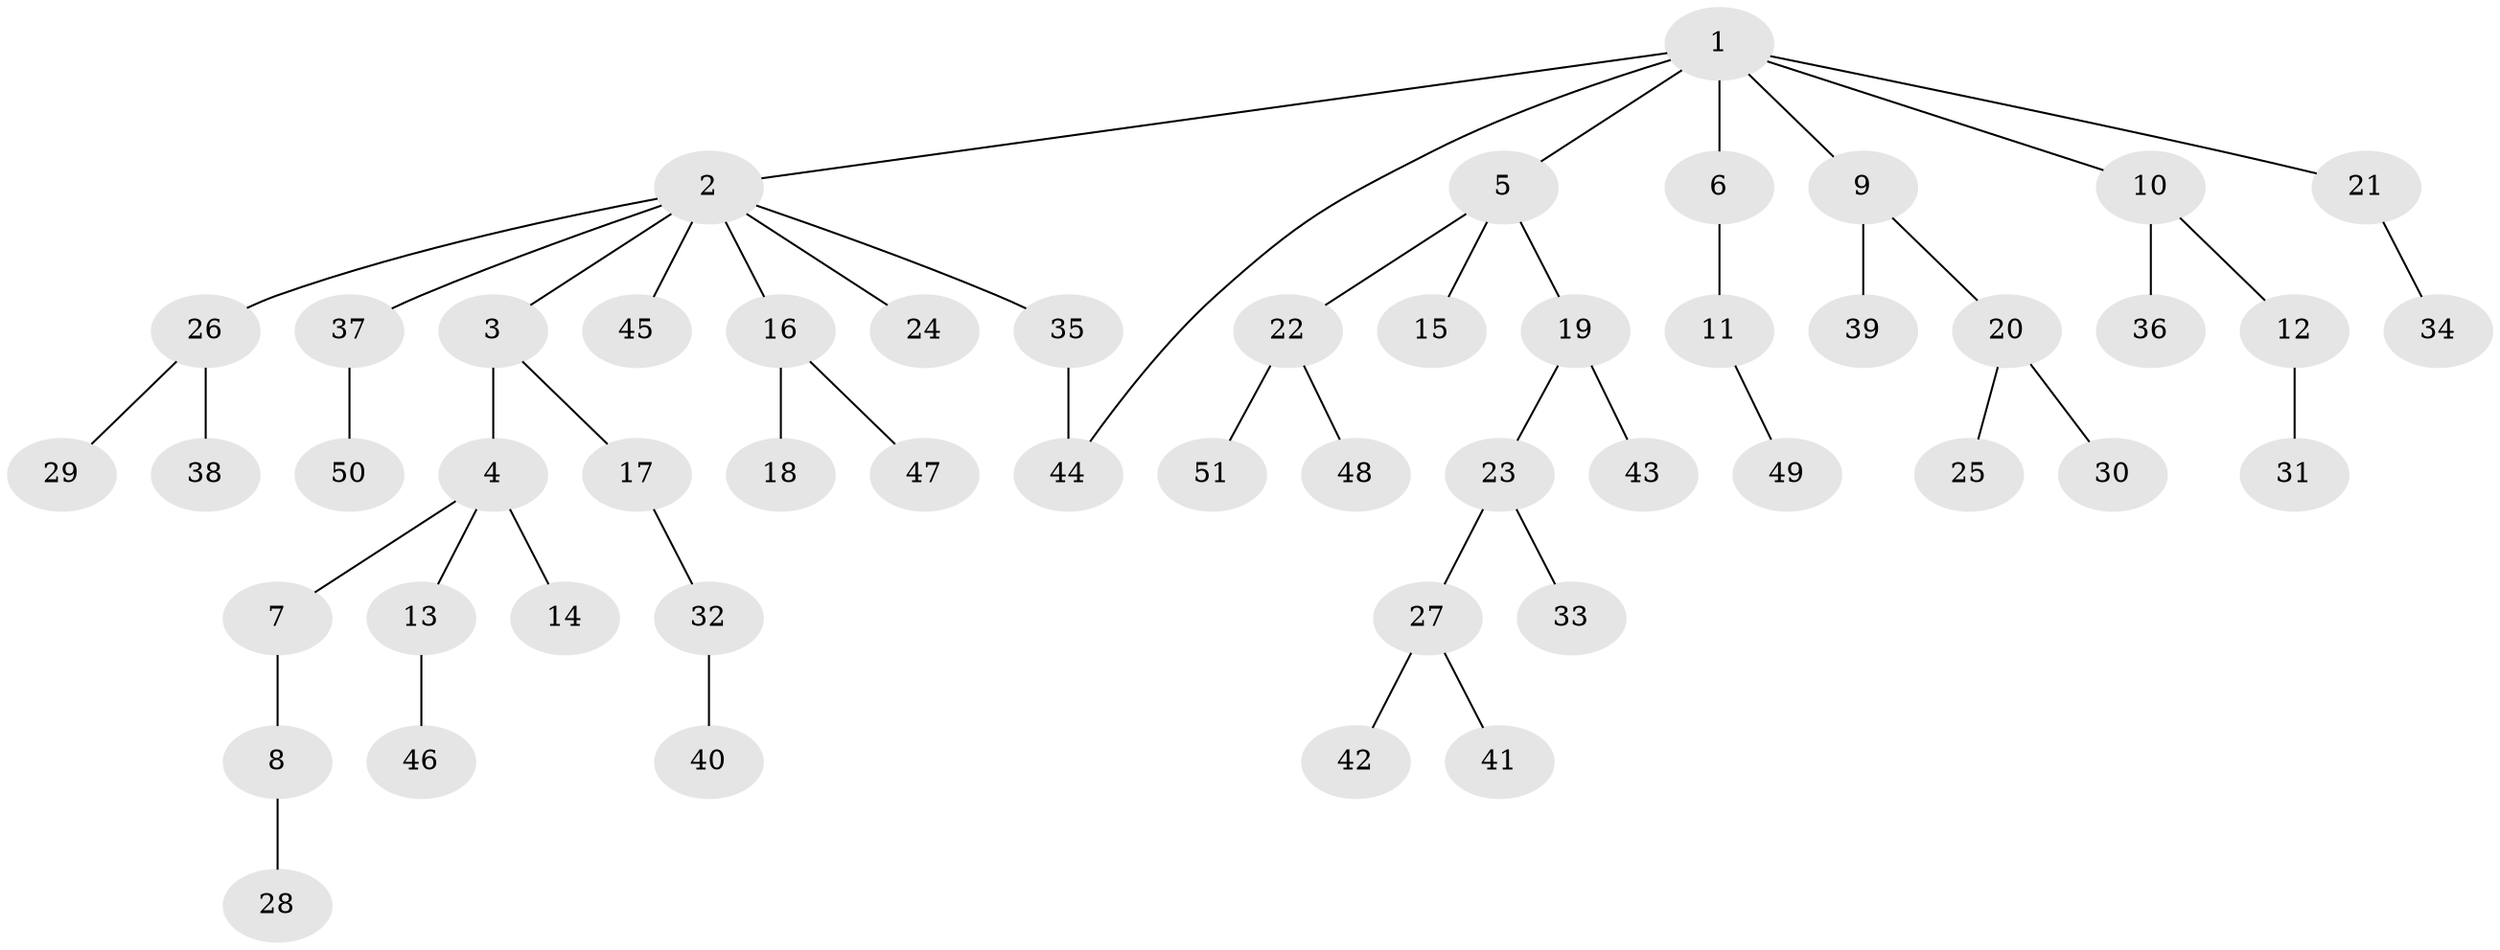 // coarse degree distribution, {7: 0.05714285714285714, 3: 0.11428571428571428, 5: 0.02857142857142857, 2: 0.22857142857142856, 1: 0.5428571428571428, 4: 0.02857142857142857}
// Generated by graph-tools (version 1.1) at 2025/51/02/27/25 19:51:40]
// undirected, 51 vertices, 51 edges
graph export_dot {
graph [start="1"]
  node [color=gray90,style=filled];
  1;
  2;
  3;
  4;
  5;
  6;
  7;
  8;
  9;
  10;
  11;
  12;
  13;
  14;
  15;
  16;
  17;
  18;
  19;
  20;
  21;
  22;
  23;
  24;
  25;
  26;
  27;
  28;
  29;
  30;
  31;
  32;
  33;
  34;
  35;
  36;
  37;
  38;
  39;
  40;
  41;
  42;
  43;
  44;
  45;
  46;
  47;
  48;
  49;
  50;
  51;
  1 -- 2;
  1 -- 5;
  1 -- 6;
  1 -- 9;
  1 -- 10;
  1 -- 21;
  1 -- 44;
  2 -- 3;
  2 -- 16;
  2 -- 24;
  2 -- 26;
  2 -- 35;
  2 -- 37;
  2 -- 45;
  3 -- 4;
  3 -- 17;
  4 -- 7;
  4 -- 13;
  4 -- 14;
  5 -- 15;
  5 -- 19;
  5 -- 22;
  6 -- 11;
  7 -- 8;
  8 -- 28;
  9 -- 20;
  9 -- 39;
  10 -- 12;
  10 -- 36;
  11 -- 49;
  12 -- 31;
  13 -- 46;
  16 -- 18;
  16 -- 47;
  17 -- 32;
  19 -- 23;
  19 -- 43;
  20 -- 25;
  20 -- 30;
  21 -- 34;
  22 -- 48;
  22 -- 51;
  23 -- 27;
  23 -- 33;
  26 -- 29;
  26 -- 38;
  27 -- 41;
  27 -- 42;
  32 -- 40;
  35 -- 44;
  37 -- 50;
}
